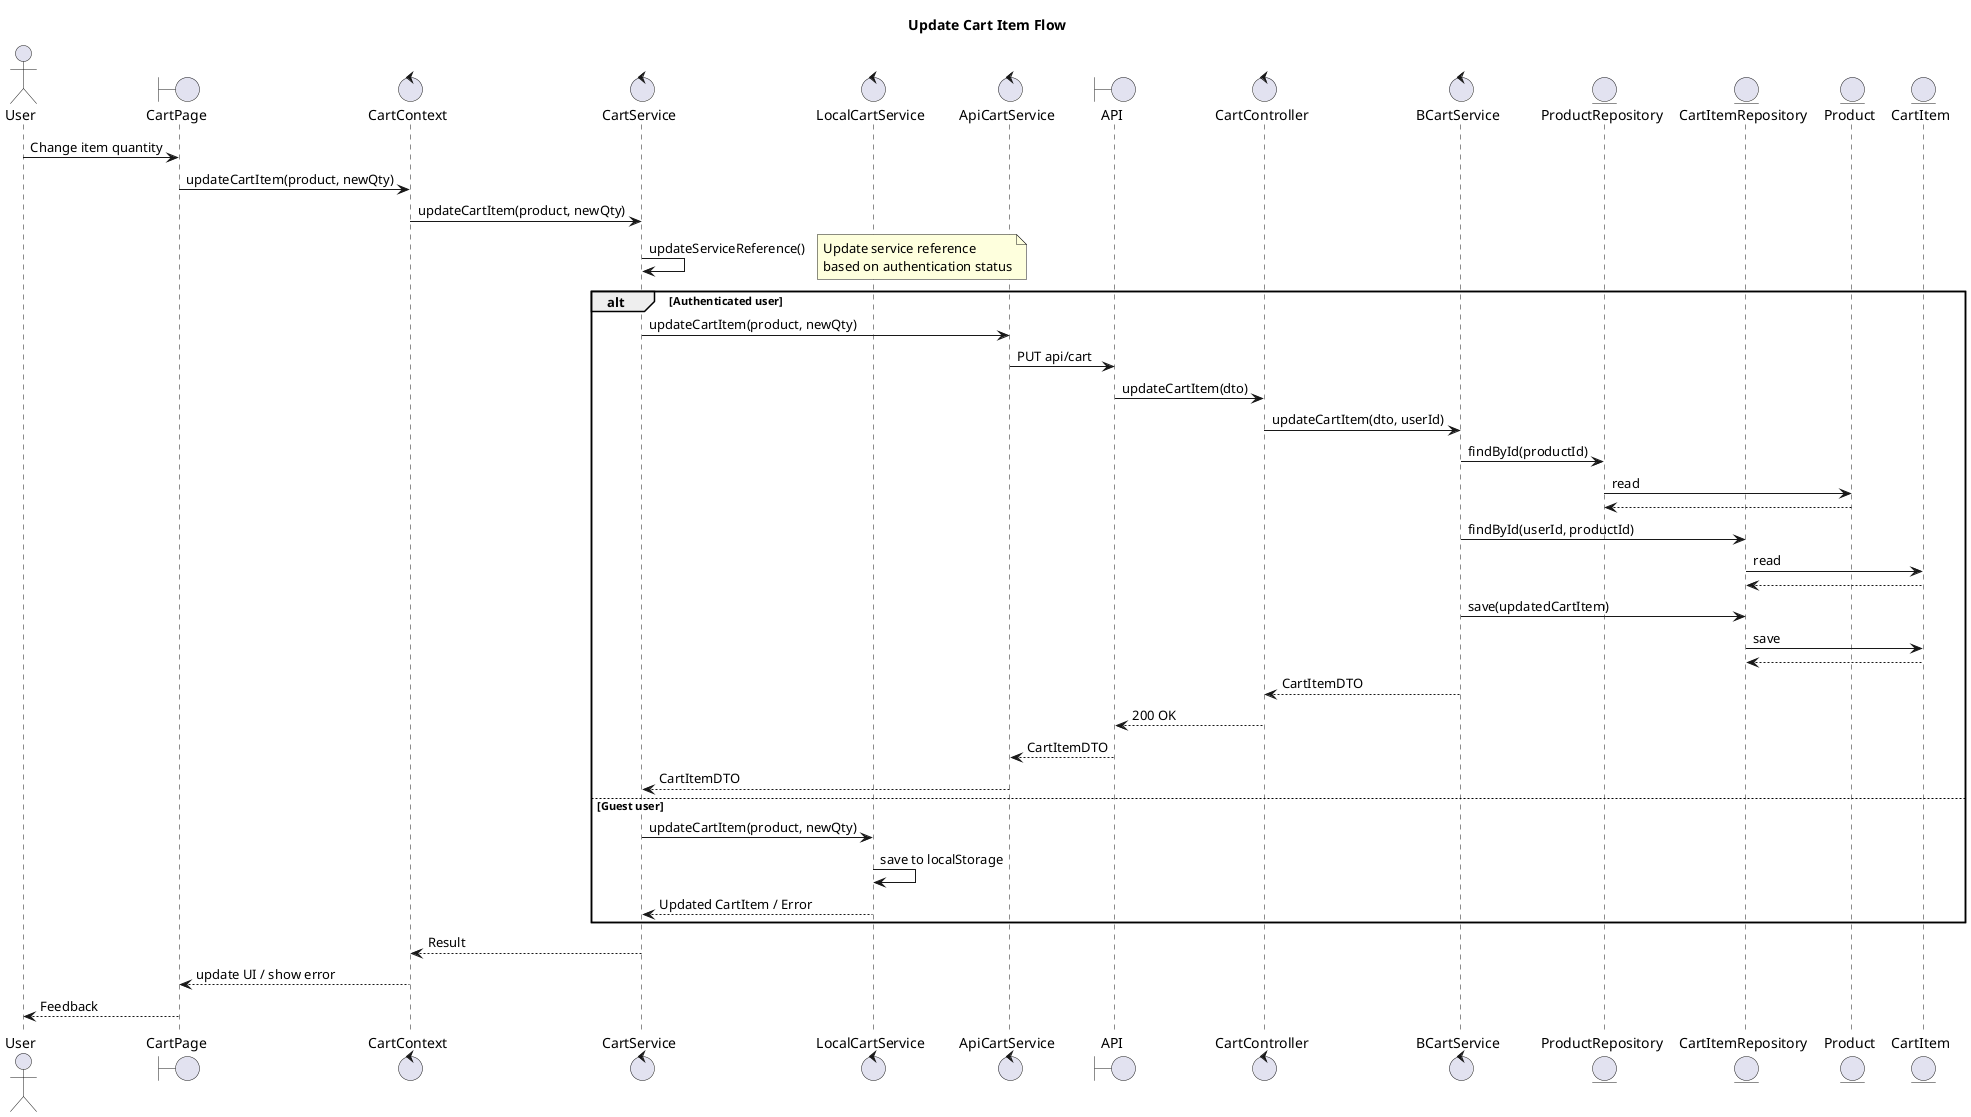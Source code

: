 @startuml Update_Cart_Item
' Update Cart Item – Frontend + Backend (simplified API)

title Update Cart Item Flow

actor User
boundary CartPage
control CartContext
control CartService
control LocalCartService
control ApiCartService
boundary API
control CartController
control BCartService
entity ProductRepository
entity CartItemRepository
entity Product
entity CartItem

User -> CartPage: Change item quantity
CartPage -> CartContext: updateCartItem(product, newQty)
CartContext -> CartService: updateCartItem(product, newQty)
CartService -> CartService: updateServiceReference() 
note right: Update service reference \nbased on authentication status

alt Authenticated user
    CartService -> ApiCartService: updateCartItem(product, newQty)
    ApiCartService -> API: PUT api/cart
    API -> CartController: updateCartItem(dto)
    CartController -> BCartService: updateCartItem(dto, userId)
    BCartService -> ProductRepository: findById(productId)
    ProductRepository -> Product: read
    Product --> ProductRepository
    BCartService -> CartItemRepository: findById(userId, productId)
    CartItemRepository -> CartItem: read
    CartItem --> CartItemRepository
    
    BCartService -> CartItemRepository: save(updatedCartItem)
    CartItemRepository -> CartItem: save
    CartItem --> CartItemRepository
    BCartService --> CartController: CartItemDTO
    CartController --> API: 200 OK
    API --> ApiCartService: CartItemDTO
    ApiCartService --> CartService: CartItemDTO
else Guest user
    CartService -> LocalCartService: updateCartItem(product, newQty)
    LocalCartService -> LocalCartService: save to localStorage
    LocalCartService --> CartService: Updated CartItem / Error
end

CartService --> CartContext: Result
CartContext --> CartPage: update UI / show error
CartPage --> User: Feedback

@enduml 
